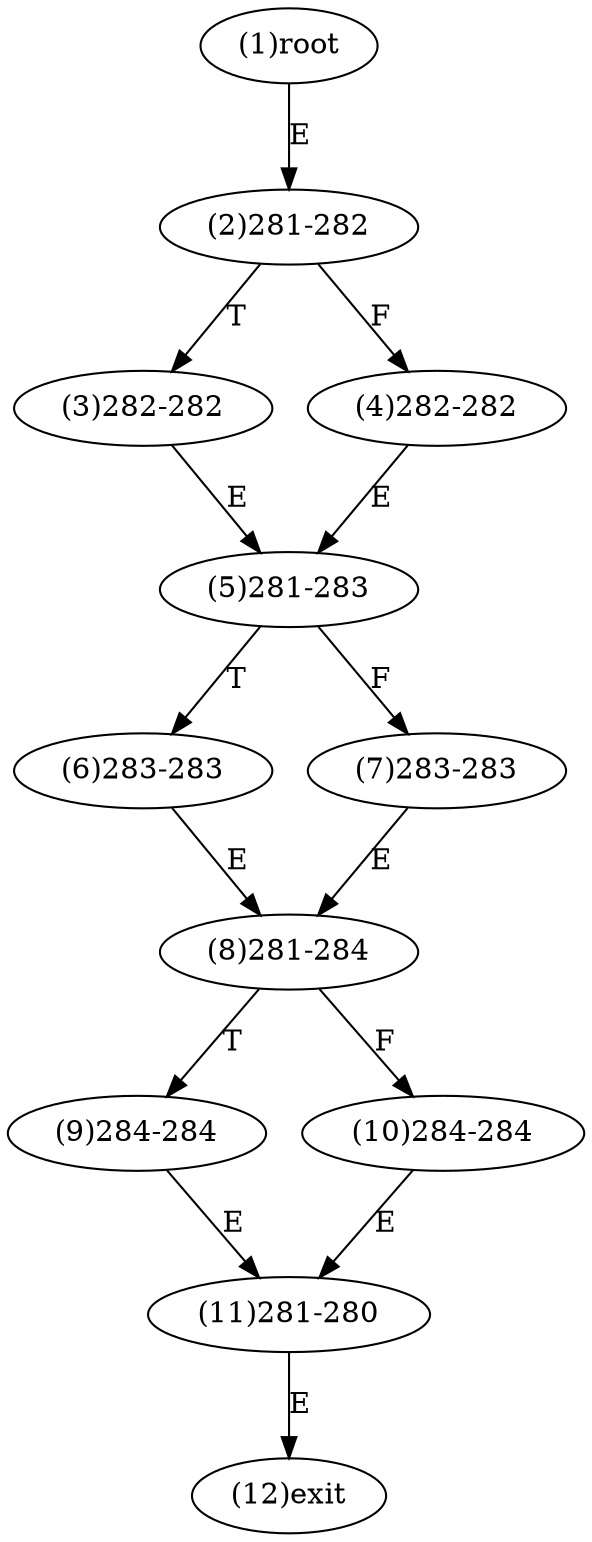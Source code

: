 digraph "" { 
1[ label="(1)root"];
2[ label="(2)281-282"];
3[ label="(3)282-282"];
4[ label="(4)282-282"];
5[ label="(5)281-283"];
6[ label="(6)283-283"];
7[ label="(7)283-283"];
8[ label="(8)281-284"];
9[ label="(9)284-284"];
10[ label="(10)284-284"];
11[ label="(11)281-280"];
12[ label="(12)exit"];
1->2[ label="E"];
2->4[ label="F"];
2->3[ label="T"];
3->5[ label="E"];
4->5[ label="E"];
5->7[ label="F"];
5->6[ label="T"];
6->8[ label="E"];
7->8[ label="E"];
8->10[ label="F"];
8->9[ label="T"];
9->11[ label="E"];
10->11[ label="E"];
11->12[ label="E"];
}